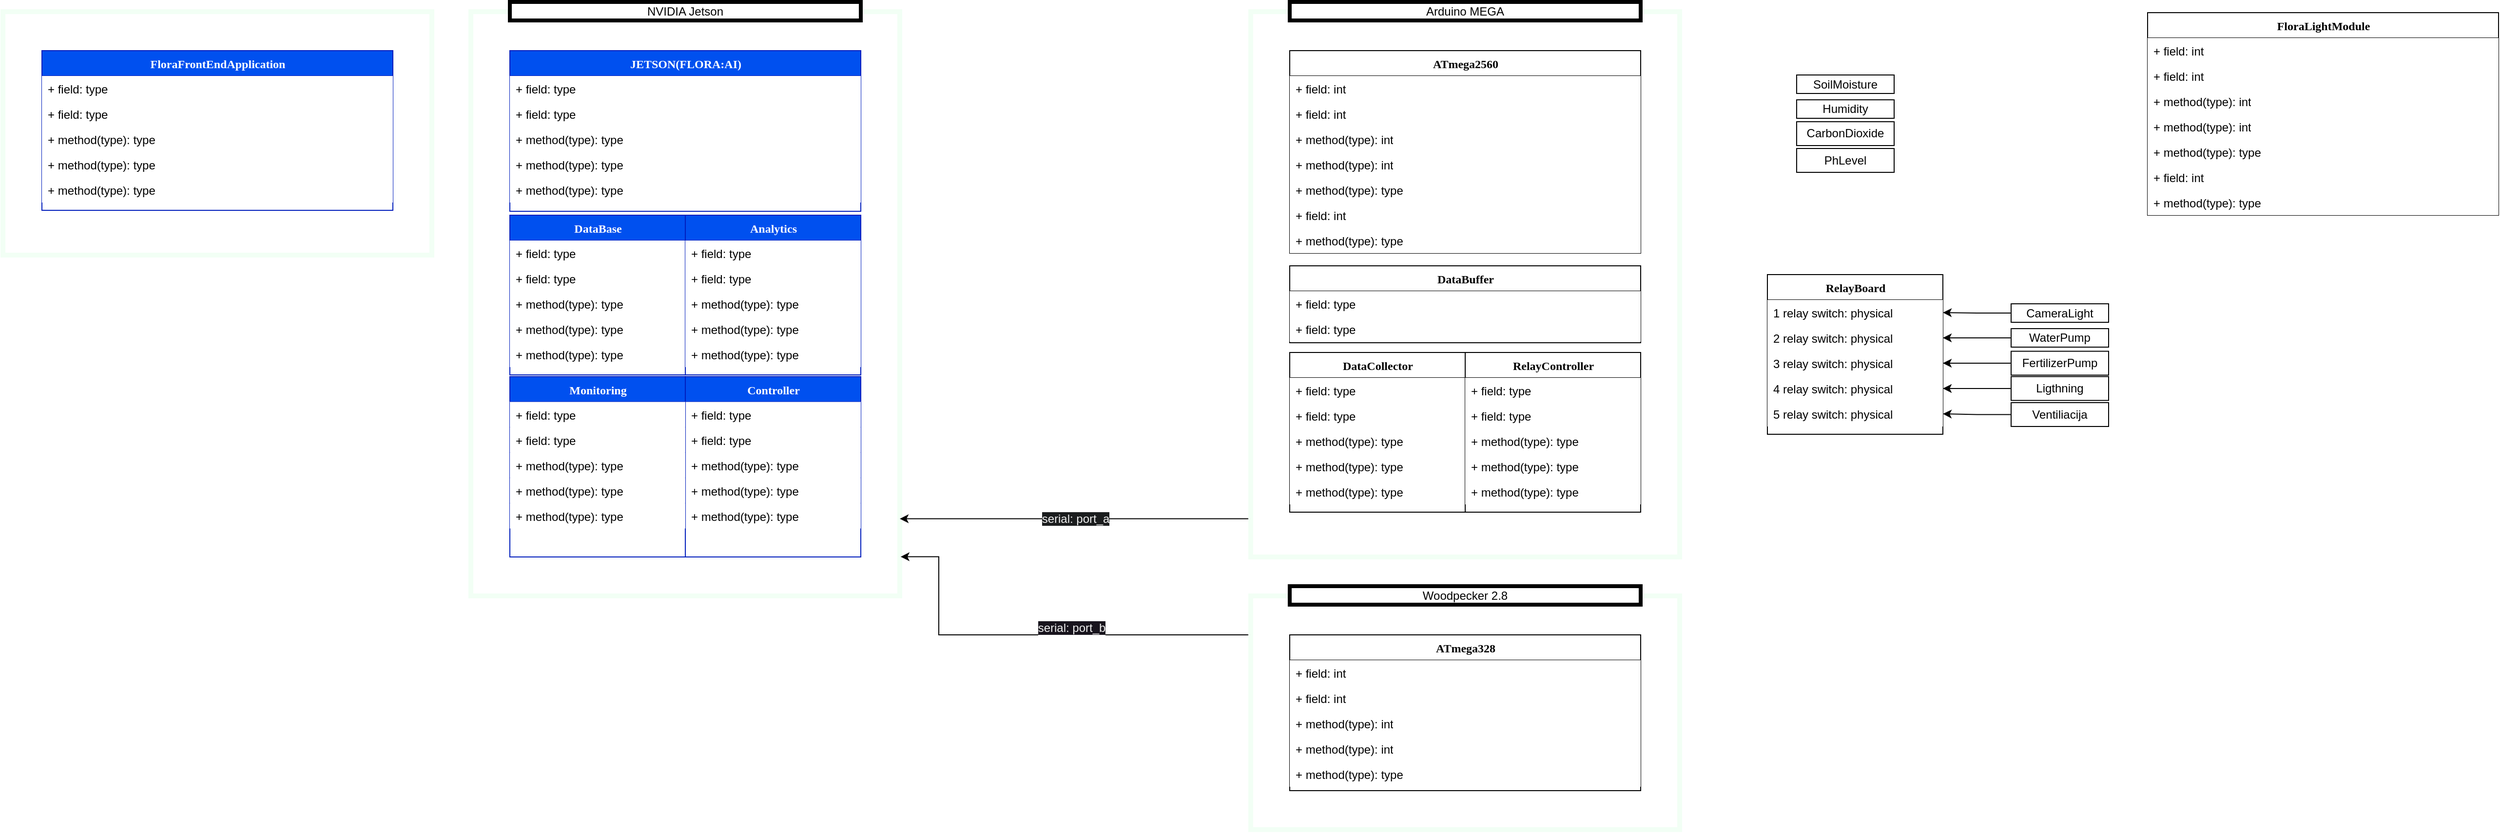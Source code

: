 <mxfile version="21.6.8" type="device">
  <diagram name="Page-1" id="6133507b-19e7-1e82-6fc7-422aa6c4b21f">
    <mxGraphModel dx="3174" dy="1244" grid="1" gridSize="10" guides="1" tooltips="1" connect="1" arrows="1" fold="1" page="1" pageScale="1" pageWidth="1100" pageHeight="850" background="none" math="0" shadow="0">
      <root>
        <mxCell id="0" />
        <mxCell id="1" style="" parent="0" />
        <mxCell id="dSAkTDeeCPNXXW4GaVeO-8" value="" style="rounded=0;whiteSpace=wrap;html=1;strokeColor=#F2FFF5;strokeWidth=5;fontFamily=Helvetica;fontSize=12;fontColor=default;fillColor=none;" vertex="1" parent="1">
          <mxGeometry x="-960" y="80" width="440" height="250" as="geometry" />
        </mxCell>
        <mxCell id="dSAkTDeeCPNXXW4GaVeO-7" value="" style="rounded=0;whiteSpace=wrap;html=1;strokeColor=#F2FFF5;strokeWidth=5;fontFamily=Helvetica;fontSize=12;fontColor=default;fillColor=none;" vertex="1" parent="1">
          <mxGeometry x="-480" y="80" width="440" height="600" as="geometry" />
        </mxCell>
        <mxCell id="dSAkTDeeCPNXXW4GaVeO-159" value="&lt;span style=&quot;color: rgb(240, 240, 240); font-family: Helvetica; font-size: 12px; font-style: normal; font-variant-ligatures: normal; font-variant-caps: normal; font-weight: 400; letter-spacing: normal; orphans: 2; text-align: center; text-indent: 0px; text-transform: none; widows: 2; word-spacing: 0px; -webkit-text-stroke-width: 0px; background-color: rgb(27, 29, 30); text-decoration-thickness: initial; text-decoration-style: initial; text-decoration-color: initial; float: none; display: inline !important;&quot;&gt;serial: port_a&lt;/span&gt;" style="edgeStyle=orthogonalEdgeStyle;rounded=0;orthogonalLoop=1;jettySize=auto;html=1;entryX=1;entryY=0.868;entryDx=0;entryDy=0;fontFamily=Helvetica;fontSize=12;fontColor=default;entryPerimeter=0;" edge="1" parent="1" source="dSAkTDeeCPNXXW4GaVeO-25" target="dSAkTDeeCPNXXW4GaVeO-7">
          <mxGeometry relative="1" as="geometry">
            <mxPoint x="200" y="600.5" as="targetPoint" />
            <Array as="points">
              <mxPoint x="280" y="600" />
            </Array>
          </mxGeometry>
        </mxCell>
        <mxCell id="dSAkTDeeCPNXXW4GaVeO-25" value="" style="rounded=0;whiteSpace=wrap;html=1;strokeColor=#F2FFF5;strokeWidth=5;fontFamily=Helvetica;fontSize=12;fontColor=default;fillColor=none;" vertex="1" parent="1">
          <mxGeometry x="320" y="80" width="440" height="560" as="geometry" />
        </mxCell>
        <mxCell id="dSAkTDeeCPNXXW4GaVeO-165" value="&#xa;&lt;span style=&quot;color: rgb(240, 240, 240); font-family: Helvetica; font-size: 12px; font-style: normal; font-variant-ligatures: normal; font-variant-caps: normal; font-weight: 400; letter-spacing: normal; orphans: 2; text-align: center; text-indent: 0px; text-transform: none; widows: 2; word-spacing: 0px; -webkit-text-stroke-width: 0px; background-color: rgb(24, 20, 29); text-decoration-thickness: initial; text-decoration-style: initial; text-decoration-color: initial; float: none; display: inline !important;&quot;&gt;serial: port_b&lt;/span&gt;&#xa;&#xa;" style="edgeStyle=orthogonalEdgeStyle;rounded=0;orthogonalLoop=1;jettySize=auto;html=1;fontFamily=Helvetica;fontSize=12;fontColor=default;entryX=1.002;entryY=0.933;entryDx=0;entryDy=0;entryPerimeter=0;" edge="1" parent="1" target="dSAkTDeeCPNXXW4GaVeO-7">
          <mxGeometry relative="1" as="geometry">
            <mxPoint y="630" as="targetPoint" />
            <mxPoint x="320" y="790" as="sourcePoint" />
            <Array as="points">
              <mxPoint x="320" y="720" />
              <mxPoint y="720" />
              <mxPoint y="640" />
            </Array>
          </mxGeometry>
        </mxCell>
        <mxCell id="dSAkTDeeCPNXXW4GaVeO-111" value="" style="rounded=0;whiteSpace=wrap;html=1;strokeColor=#F2FFF5;strokeWidth=5;fontFamily=Helvetica;fontSize=12;fontColor=default;fillColor=none;movable=1;resizable=1;rotatable=1;deletable=1;editable=1;locked=0;connectable=1;" vertex="1" parent="1">
          <mxGeometry x="320" y="680" width="440" height="240" as="geometry" />
        </mxCell>
        <mxCell id="dSAkTDeeCPNXXW4GaVeO-23" value="Structure Blocks" parent="0" />
        <mxCell id="dSAkTDeeCPNXXW4GaVeO-26" value="DataCollector" style="swimlane;html=1;fontStyle=1;align=center;verticalAlign=top;childLayout=stackLayout;horizontal=1;startSize=26;horizontalStack=0;resizeParent=1;resizeLast=0;collapsible=1;marginBottom=0;swimlaneFillColor=#ffffff;rounded=0;shadow=0;comic=0;labelBackgroundColor=none;strokeWidth=1;fillColor=none;fontFamily=Verdana;fontSize=12" vertex="1" parent="dSAkTDeeCPNXXW4GaVeO-23">
          <mxGeometry x="360" y="430" width="180" height="164" as="geometry" />
        </mxCell>
        <mxCell id="dSAkTDeeCPNXXW4GaVeO-27" value="+ field: type" style="text;html=1;strokeColor=none;fillColor=default;align=left;verticalAlign=top;spacingLeft=4;spacingRight=4;whiteSpace=wrap;overflow=hidden;rotatable=0;points=[[0,0.5],[1,0.5]];portConstraint=eastwest;" vertex="1" parent="dSAkTDeeCPNXXW4GaVeO-26">
          <mxGeometry y="26" width="180" height="26" as="geometry" />
        </mxCell>
        <mxCell id="dSAkTDeeCPNXXW4GaVeO-28" value="+ field: type" style="text;html=1;strokeColor=none;fillColor=default;align=left;verticalAlign=top;spacingLeft=4;spacingRight=4;whiteSpace=wrap;overflow=hidden;rotatable=0;points=[[0,0.5],[1,0.5]];portConstraint=eastwest;" vertex="1" parent="dSAkTDeeCPNXXW4GaVeO-26">
          <mxGeometry y="52" width="180" height="26" as="geometry" />
        </mxCell>
        <mxCell id="dSAkTDeeCPNXXW4GaVeO-29" value="+ method(type): type" style="text;html=1;strokeColor=none;fillColor=default;align=left;verticalAlign=top;spacingLeft=4;spacingRight=4;whiteSpace=wrap;overflow=hidden;rotatable=0;points=[[0,0.5],[1,0.5]];portConstraint=eastwest;" vertex="1" parent="dSAkTDeeCPNXXW4GaVeO-26">
          <mxGeometry y="78" width="180" height="26" as="geometry" />
        </mxCell>
        <mxCell id="dSAkTDeeCPNXXW4GaVeO-30" value="+ method(type): type" style="text;html=1;strokeColor=none;fillColor=default;align=left;verticalAlign=top;spacingLeft=4;spacingRight=4;whiteSpace=wrap;overflow=hidden;rotatable=0;points=[[0,0.5],[1,0.5]];portConstraint=eastwest;" vertex="1" parent="dSAkTDeeCPNXXW4GaVeO-26">
          <mxGeometry y="104" width="180" height="26" as="geometry" />
        </mxCell>
        <mxCell id="dSAkTDeeCPNXXW4GaVeO-31" value="+ method(type): type" style="text;html=1;strokeColor=none;fillColor=default;align=left;verticalAlign=top;spacingLeft=4;spacingRight=4;whiteSpace=wrap;overflow=hidden;rotatable=0;points=[[0,0.5],[1,0.5]];portConstraint=eastwest;" vertex="1" parent="dSAkTDeeCPNXXW4GaVeO-26">
          <mxGeometry y="130" width="180" height="26" as="geometry" />
        </mxCell>
        <mxCell id="dSAkTDeeCPNXXW4GaVeO-32" value="ATmega2560&lt;br&gt;" style="swimlane;html=1;fontStyle=1;align=center;verticalAlign=top;childLayout=stackLayout;horizontal=1;startSize=26;horizontalStack=0;resizeParent=1;resizeLast=0;collapsible=1;marginBottom=0;swimlaneFillColor=#ffffff;rounded=0;shadow=0;comic=0;labelBackgroundColor=none;strokeWidth=1;fillColor=none;fontFamily=Verdana;fontSize=12" vertex="1" parent="dSAkTDeeCPNXXW4GaVeO-23">
          <mxGeometry x="360" y="120" width="360" height="208" as="geometry">
            <mxRectangle x="360" y="120" width="130" height="30" as="alternateBounds" />
          </mxGeometry>
        </mxCell>
        <mxCell id="dSAkTDeeCPNXXW4GaVeO-33" value="+ field: int" style="text;html=1;strokeColor=none;fillColor=default;align=left;verticalAlign=top;spacingLeft=4;spacingRight=4;whiteSpace=wrap;overflow=hidden;rotatable=0;points=[[0,0.5],[1,0.5]];portConstraint=eastwest;" vertex="1" parent="dSAkTDeeCPNXXW4GaVeO-32">
          <mxGeometry y="26" width="360" height="26" as="geometry" />
        </mxCell>
        <mxCell id="dSAkTDeeCPNXXW4GaVeO-34" value="+ field: int" style="text;html=1;strokeColor=none;fillColor=default;align=left;verticalAlign=top;spacingLeft=4;spacingRight=4;whiteSpace=wrap;overflow=hidden;rotatable=0;points=[[0,0.5],[1,0.5]];portConstraint=eastwest;" vertex="1" parent="dSAkTDeeCPNXXW4GaVeO-32">
          <mxGeometry y="52" width="360" height="26" as="geometry" />
        </mxCell>
        <mxCell id="dSAkTDeeCPNXXW4GaVeO-35" value="+ method(type): int" style="text;html=1;strokeColor=none;fillColor=default;align=left;verticalAlign=top;spacingLeft=4;spacingRight=4;whiteSpace=wrap;overflow=hidden;rotatable=0;points=[[0,0.5],[1,0.5]];portConstraint=eastwest;" vertex="1" parent="dSAkTDeeCPNXXW4GaVeO-32">
          <mxGeometry y="78" width="360" height="26" as="geometry" />
        </mxCell>
        <mxCell id="dSAkTDeeCPNXXW4GaVeO-36" value="+ method(type): int" style="text;html=1;strokeColor=none;fillColor=default;align=left;verticalAlign=top;spacingLeft=4;spacingRight=4;whiteSpace=wrap;overflow=hidden;rotatable=0;points=[[0,0.5],[1,0.5]];portConstraint=eastwest;" vertex="1" parent="dSAkTDeeCPNXXW4GaVeO-32">
          <mxGeometry y="104" width="360" height="26" as="geometry" />
        </mxCell>
        <mxCell id="dSAkTDeeCPNXXW4GaVeO-37" value="+ method(type): type" style="text;html=1;strokeColor=none;fillColor=default;align=left;verticalAlign=top;spacingLeft=4;spacingRight=4;whiteSpace=wrap;overflow=hidden;rotatable=0;points=[[0,0.5],[1,0.5]];portConstraint=eastwest;" vertex="1" parent="dSAkTDeeCPNXXW4GaVeO-32">
          <mxGeometry y="130" width="360" height="26" as="geometry" />
        </mxCell>
        <mxCell id="dSAkTDeeCPNXXW4GaVeO-38" value="+ field: int" style="text;html=1;strokeColor=none;fillColor=default;align=left;verticalAlign=top;spacingLeft=4;spacingRight=4;whiteSpace=wrap;overflow=hidden;rotatable=0;points=[[0,0.5],[1,0.5]];portConstraint=eastwest;" vertex="1" parent="dSAkTDeeCPNXXW4GaVeO-32">
          <mxGeometry y="156" width="360" height="26" as="geometry" />
        </mxCell>
        <mxCell id="dSAkTDeeCPNXXW4GaVeO-39" value="+ method(type): type" style="text;html=1;strokeColor=none;fillColor=default;align=left;verticalAlign=top;spacingLeft=4;spacingRight=4;whiteSpace=wrap;overflow=hidden;rotatable=0;points=[[0,0.5],[1,0.5]];portConstraint=eastwest;" vertex="1" parent="dSAkTDeeCPNXXW4GaVeO-32">
          <mxGeometry y="182" width="360" height="26" as="geometry" />
        </mxCell>
        <mxCell id="dSAkTDeeCPNXXW4GaVeO-40" value="RelayController" style="swimlane;html=1;fontStyle=1;align=center;verticalAlign=top;childLayout=stackLayout;horizontal=1;startSize=26;horizontalStack=0;resizeParent=1;resizeLast=0;collapsible=1;marginBottom=0;swimlaneFillColor=#ffffff;rounded=0;shadow=0;comic=0;labelBackgroundColor=none;strokeWidth=1;fillColor=none;fontFamily=Verdana;fontSize=12" vertex="1" parent="dSAkTDeeCPNXXW4GaVeO-23">
          <mxGeometry x="540" y="430" width="180" height="164" as="geometry" />
        </mxCell>
        <mxCell id="dSAkTDeeCPNXXW4GaVeO-41" value="+ field: type" style="text;html=1;strokeColor=none;fillColor=default;align=left;verticalAlign=top;spacingLeft=4;spacingRight=4;whiteSpace=wrap;overflow=hidden;rotatable=0;points=[[0,0.5],[1,0.5]];portConstraint=eastwest;" vertex="1" parent="dSAkTDeeCPNXXW4GaVeO-40">
          <mxGeometry y="26" width="180" height="26" as="geometry" />
        </mxCell>
        <mxCell id="dSAkTDeeCPNXXW4GaVeO-42" value="+ field: type" style="text;html=1;strokeColor=none;fillColor=default;align=left;verticalAlign=top;spacingLeft=4;spacingRight=4;whiteSpace=wrap;overflow=hidden;rotatable=0;points=[[0,0.5],[1,0.5]];portConstraint=eastwest;" vertex="1" parent="dSAkTDeeCPNXXW4GaVeO-40">
          <mxGeometry y="52" width="180" height="26" as="geometry" />
        </mxCell>
        <mxCell id="dSAkTDeeCPNXXW4GaVeO-43" value="+ method(type): type" style="text;html=1;strokeColor=none;fillColor=default;align=left;verticalAlign=top;spacingLeft=4;spacingRight=4;whiteSpace=wrap;overflow=hidden;rotatable=0;points=[[0,0.5],[1,0.5]];portConstraint=eastwest;" vertex="1" parent="dSAkTDeeCPNXXW4GaVeO-40">
          <mxGeometry y="78" width="180" height="26" as="geometry" />
        </mxCell>
        <mxCell id="dSAkTDeeCPNXXW4GaVeO-44" value="+ method(type): type" style="text;html=1;strokeColor=none;fillColor=default;align=left;verticalAlign=top;spacingLeft=4;spacingRight=4;whiteSpace=wrap;overflow=hidden;rotatable=0;points=[[0,0.5],[1,0.5]];portConstraint=eastwest;" vertex="1" parent="dSAkTDeeCPNXXW4GaVeO-40">
          <mxGeometry y="104" width="180" height="26" as="geometry" />
        </mxCell>
        <mxCell id="dSAkTDeeCPNXXW4GaVeO-45" value="+ method(type): type" style="text;html=1;strokeColor=none;fillColor=default;align=left;verticalAlign=top;spacingLeft=4;spacingRight=4;whiteSpace=wrap;overflow=hidden;rotatable=0;points=[[0,0.5],[1,0.5]];portConstraint=eastwest;" vertex="1" parent="dSAkTDeeCPNXXW4GaVeO-40">
          <mxGeometry y="130" width="180" height="26" as="geometry" />
        </mxCell>
        <mxCell id="dSAkTDeeCPNXXW4GaVeO-46" value="DataBuffer" style="swimlane;html=1;fontStyle=1;align=center;verticalAlign=top;childLayout=stackLayout;horizontal=1;startSize=26;horizontalStack=0;resizeParent=1;resizeLast=0;collapsible=1;marginBottom=0;swimlaneFillColor=#ffffff;rounded=0;shadow=0;comic=0;labelBackgroundColor=none;strokeWidth=1;fillColor=none;fontFamily=Verdana;fontSize=12" vertex="1" parent="dSAkTDeeCPNXXW4GaVeO-23">
          <mxGeometry x="360" y="341" width="360" height="79" as="geometry" />
        </mxCell>
        <mxCell id="dSAkTDeeCPNXXW4GaVeO-47" value="+ field: type" style="text;html=1;strokeColor=none;fillColor=default;align=left;verticalAlign=top;spacingLeft=4;spacingRight=4;whiteSpace=wrap;overflow=hidden;rotatable=0;points=[[0,0.5],[1,0.5]];portConstraint=eastwest;" vertex="1" parent="dSAkTDeeCPNXXW4GaVeO-46">
          <mxGeometry y="26" width="360" height="26" as="geometry" />
        </mxCell>
        <mxCell id="dSAkTDeeCPNXXW4GaVeO-48" value="+ field: type" style="text;html=1;strokeColor=none;fillColor=default;align=left;verticalAlign=top;spacingLeft=4;spacingRight=4;whiteSpace=wrap;overflow=hidden;rotatable=0;points=[[0,0.5],[1,0.5]];portConstraint=eastwest;" vertex="1" parent="dSAkTDeeCPNXXW4GaVeO-46">
          <mxGeometry y="52" width="360" height="26" as="geometry" />
        </mxCell>
        <mxCell id="dSAkTDeeCPNXXW4GaVeO-80" value="DataBase" style="swimlane;html=1;fontStyle=1;align=center;verticalAlign=top;childLayout=stackLayout;horizontal=1;startSize=26;horizontalStack=0;resizeParent=1;resizeLast=0;collapsible=1;marginBottom=0;swimlaneFillColor=#ffffff;rounded=0;shadow=0;comic=0;labelBackgroundColor=none;strokeWidth=1;fillColor=#0050ef;fontFamily=Verdana;fontSize=12;fontColor=#ffffff;strokeColor=#001DBC;" vertex="1" parent="dSAkTDeeCPNXXW4GaVeO-23">
          <mxGeometry x="-440" y="289" width="180" height="164" as="geometry" />
        </mxCell>
        <mxCell id="dSAkTDeeCPNXXW4GaVeO-81" value="+ field: type" style="text;html=1;strokeColor=none;fillColor=default;align=left;verticalAlign=top;spacingLeft=4;spacingRight=4;whiteSpace=wrap;overflow=hidden;rotatable=0;points=[[0,0.5],[1,0.5]];portConstraint=eastwest;" vertex="1" parent="dSAkTDeeCPNXXW4GaVeO-80">
          <mxGeometry y="26" width="180" height="26" as="geometry" />
        </mxCell>
        <mxCell id="dSAkTDeeCPNXXW4GaVeO-82" value="+ field: type" style="text;html=1;strokeColor=none;fillColor=default;align=left;verticalAlign=top;spacingLeft=4;spacingRight=4;whiteSpace=wrap;overflow=hidden;rotatable=0;points=[[0,0.5],[1,0.5]];portConstraint=eastwest;" vertex="1" parent="dSAkTDeeCPNXXW4GaVeO-80">
          <mxGeometry y="52" width="180" height="26" as="geometry" />
        </mxCell>
        <mxCell id="dSAkTDeeCPNXXW4GaVeO-83" value="+ method(type): type" style="text;html=1;strokeColor=none;fillColor=default;align=left;verticalAlign=top;spacingLeft=4;spacingRight=4;whiteSpace=wrap;overflow=hidden;rotatable=0;points=[[0,0.5],[1,0.5]];portConstraint=eastwest;" vertex="1" parent="dSAkTDeeCPNXXW4GaVeO-80">
          <mxGeometry y="78" width="180" height="26" as="geometry" />
        </mxCell>
        <mxCell id="dSAkTDeeCPNXXW4GaVeO-84" value="+ method(type): type" style="text;html=1;strokeColor=none;fillColor=default;align=left;verticalAlign=top;spacingLeft=4;spacingRight=4;whiteSpace=wrap;overflow=hidden;rotatable=0;points=[[0,0.5],[1,0.5]];portConstraint=eastwest;" vertex="1" parent="dSAkTDeeCPNXXW4GaVeO-80">
          <mxGeometry y="104" width="180" height="26" as="geometry" />
        </mxCell>
        <mxCell id="dSAkTDeeCPNXXW4GaVeO-85" value="+ method(type): type" style="text;html=1;strokeColor=none;fillColor=default;align=left;verticalAlign=top;spacingLeft=4;spacingRight=4;whiteSpace=wrap;overflow=hidden;rotatable=0;points=[[0,0.5],[1,0.5]];portConstraint=eastwest;" vertex="1" parent="dSAkTDeeCPNXXW4GaVeO-80">
          <mxGeometry y="130" width="180" height="26" as="geometry" />
        </mxCell>
        <mxCell id="dSAkTDeeCPNXXW4GaVeO-86" value="JETSON(FLORA:AI)" style="swimlane;html=1;fontStyle=1;align=center;verticalAlign=top;childLayout=stackLayout;horizontal=1;startSize=26;horizontalStack=0;resizeParent=1;resizeLast=0;collapsible=1;marginBottom=0;swimlaneFillColor=#ffffff;rounded=0;shadow=0;comic=0;labelBackgroundColor=none;strokeWidth=1;fillColor=#0050ef;fontFamily=Verdana;fontSize=12;fontColor=#ffffff;strokeColor=#001DBC;" vertex="1" parent="dSAkTDeeCPNXXW4GaVeO-23">
          <mxGeometry x="-440" y="120" width="360" height="165" as="geometry" />
        </mxCell>
        <mxCell id="dSAkTDeeCPNXXW4GaVeO-87" value="+ field: type" style="text;html=1;strokeColor=none;fillColor=default;align=left;verticalAlign=top;spacingLeft=4;spacingRight=4;whiteSpace=wrap;overflow=hidden;rotatable=0;points=[[0,0.5],[1,0.5]];portConstraint=eastwest;" vertex="1" parent="dSAkTDeeCPNXXW4GaVeO-86">
          <mxGeometry y="26" width="360" height="26" as="geometry" />
        </mxCell>
        <mxCell id="dSAkTDeeCPNXXW4GaVeO-88" value="+ field: type" style="text;html=1;strokeColor=none;fillColor=default;align=left;verticalAlign=top;spacingLeft=4;spacingRight=4;whiteSpace=wrap;overflow=hidden;rotatable=0;points=[[0,0.5],[1,0.5]];portConstraint=eastwest;" vertex="1" parent="dSAkTDeeCPNXXW4GaVeO-86">
          <mxGeometry y="52" width="360" height="26" as="geometry" />
        </mxCell>
        <mxCell id="dSAkTDeeCPNXXW4GaVeO-89" value="+ method(type): type" style="text;html=1;strokeColor=none;fillColor=default;align=left;verticalAlign=top;spacingLeft=4;spacingRight=4;whiteSpace=wrap;overflow=hidden;rotatable=0;points=[[0,0.5],[1,0.5]];portConstraint=eastwest;" vertex="1" parent="dSAkTDeeCPNXXW4GaVeO-86">
          <mxGeometry y="78" width="360" height="26" as="geometry" />
        </mxCell>
        <mxCell id="dSAkTDeeCPNXXW4GaVeO-90" value="+ method(type): type" style="text;html=1;strokeColor=none;fillColor=default;align=left;verticalAlign=top;spacingLeft=4;spacingRight=4;whiteSpace=wrap;overflow=hidden;rotatable=0;points=[[0,0.5],[1,0.5]];portConstraint=eastwest;" vertex="1" parent="dSAkTDeeCPNXXW4GaVeO-86">
          <mxGeometry y="104" width="360" height="26" as="geometry" />
        </mxCell>
        <mxCell id="dSAkTDeeCPNXXW4GaVeO-91" value="+ method(type): type" style="text;html=1;strokeColor=none;fillColor=default;align=left;verticalAlign=top;spacingLeft=4;spacingRight=4;whiteSpace=wrap;overflow=hidden;rotatable=0;points=[[0,0.5],[1,0.5]];portConstraint=eastwest;" vertex="1" parent="dSAkTDeeCPNXXW4GaVeO-86">
          <mxGeometry y="130" width="360" height="26" as="geometry" />
        </mxCell>
        <mxCell id="dSAkTDeeCPNXXW4GaVeO-92" value="Analytics" style="swimlane;html=1;fontStyle=1;align=center;verticalAlign=top;childLayout=stackLayout;horizontal=1;startSize=26;horizontalStack=0;resizeParent=1;resizeLast=0;collapsible=1;marginBottom=0;swimlaneFillColor=#ffffff;rounded=0;shadow=0;comic=0;labelBackgroundColor=none;strokeWidth=1;fillColor=#0050ef;fontFamily=Verdana;fontSize=12;fontColor=#ffffff;strokeColor=#001DBC;" vertex="1" parent="dSAkTDeeCPNXXW4GaVeO-23">
          <mxGeometry x="-260" y="289" width="180" height="164" as="geometry" />
        </mxCell>
        <mxCell id="dSAkTDeeCPNXXW4GaVeO-93" value="+ field: type" style="text;html=1;strokeColor=none;fillColor=default;align=left;verticalAlign=top;spacingLeft=4;spacingRight=4;whiteSpace=wrap;overflow=hidden;rotatable=0;points=[[0,0.5],[1,0.5]];portConstraint=eastwest;" vertex="1" parent="dSAkTDeeCPNXXW4GaVeO-92">
          <mxGeometry y="26" width="180" height="26" as="geometry" />
        </mxCell>
        <mxCell id="dSAkTDeeCPNXXW4GaVeO-94" value="+ field: type" style="text;html=1;strokeColor=none;fillColor=default;align=left;verticalAlign=top;spacingLeft=4;spacingRight=4;whiteSpace=wrap;overflow=hidden;rotatable=0;points=[[0,0.5],[1,0.5]];portConstraint=eastwest;" vertex="1" parent="dSAkTDeeCPNXXW4GaVeO-92">
          <mxGeometry y="52" width="180" height="26" as="geometry" />
        </mxCell>
        <mxCell id="dSAkTDeeCPNXXW4GaVeO-95" value="+ method(type): type" style="text;html=1;strokeColor=none;fillColor=default;align=left;verticalAlign=top;spacingLeft=4;spacingRight=4;whiteSpace=wrap;overflow=hidden;rotatable=0;points=[[0,0.5],[1,0.5]];portConstraint=eastwest;" vertex="1" parent="dSAkTDeeCPNXXW4GaVeO-92">
          <mxGeometry y="78" width="180" height="26" as="geometry" />
        </mxCell>
        <mxCell id="dSAkTDeeCPNXXW4GaVeO-96" value="+ method(type): type" style="text;html=1;strokeColor=none;fillColor=default;align=left;verticalAlign=top;spacingLeft=4;spacingRight=4;whiteSpace=wrap;overflow=hidden;rotatable=0;points=[[0,0.5],[1,0.5]];portConstraint=eastwest;" vertex="1" parent="dSAkTDeeCPNXXW4GaVeO-92">
          <mxGeometry y="104" width="180" height="26" as="geometry" />
        </mxCell>
        <mxCell id="dSAkTDeeCPNXXW4GaVeO-97" value="+ method(type): type" style="text;html=1;strokeColor=none;fillColor=default;align=left;verticalAlign=top;spacingLeft=4;spacingRight=4;whiteSpace=wrap;overflow=hidden;rotatable=0;points=[[0,0.5],[1,0.5]];portConstraint=eastwest;" vertex="1" parent="dSAkTDeeCPNXXW4GaVeO-92">
          <mxGeometry y="130" width="180" height="26" as="geometry" />
        </mxCell>
        <mxCell id="dSAkTDeeCPNXXW4GaVeO-98" value="Controller" style="swimlane;html=1;fontStyle=1;align=center;verticalAlign=top;childLayout=stackLayout;horizontal=1;startSize=26;horizontalStack=0;resizeParent=1;resizeLast=0;collapsible=1;marginBottom=0;swimlaneFillColor=#ffffff;rounded=0;shadow=0;comic=0;labelBackgroundColor=none;strokeWidth=1;fillColor=#0050ef;fontFamily=Verdana;fontSize=12;fontColor=#ffffff;strokeColor=#001DBC;" vertex="1" parent="dSAkTDeeCPNXXW4GaVeO-23">
          <mxGeometry x="-260" y="454.75" width="180" height="185.25" as="geometry" />
        </mxCell>
        <mxCell id="dSAkTDeeCPNXXW4GaVeO-99" value="+ field: type" style="text;html=1;strokeColor=none;fillColor=default;align=left;verticalAlign=top;spacingLeft=4;spacingRight=4;whiteSpace=wrap;overflow=hidden;rotatable=0;points=[[0,0.5],[1,0.5]];portConstraint=eastwest;" vertex="1" parent="dSAkTDeeCPNXXW4GaVeO-98">
          <mxGeometry y="26" width="180" height="26" as="geometry" />
        </mxCell>
        <mxCell id="dSAkTDeeCPNXXW4GaVeO-100" value="+ field: type" style="text;html=1;strokeColor=none;fillColor=default;align=left;verticalAlign=top;spacingLeft=4;spacingRight=4;whiteSpace=wrap;overflow=hidden;rotatable=0;points=[[0,0.5],[1,0.5]];portConstraint=eastwest;" vertex="1" parent="dSAkTDeeCPNXXW4GaVeO-98">
          <mxGeometry y="52" width="180" height="26" as="geometry" />
        </mxCell>
        <mxCell id="dSAkTDeeCPNXXW4GaVeO-101" value="+ method(type): type" style="text;html=1;strokeColor=none;fillColor=default;align=left;verticalAlign=top;spacingLeft=4;spacingRight=4;whiteSpace=wrap;overflow=hidden;rotatable=0;points=[[0,0.5],[1,0.5]];portConstraint=eastwest;" vertex="1" parent="dSAkTDeeCPNXXW4GaVeO-98">
          <mxGeometry y="78" width="180" height="26" as="geometry" />
        </mxCell>
        <mxCell id="dSAkTDeeCPNXXW4GaVeO-102" value="+ method(type): type" style="text;html=1;strokeColor=none;fillColor=default;align=left;verticalAlign=top;spacingLeft=4;spacingRight=4;whiteSpace=wrap;overflow=hidden;rotatable=0;points=[[0,0.5],[1,0.5]];portConstraint=eastwest;" vertex="1" parent="dSAkTDeeCPNXXW4GaVeO-98">
          <mxGeometry y="104" width="180" height="26" as="geometry" />
        </mxCell>
        <mxCell id="dSAkTDeeCPNXXW4GaVeO-103" value="+ method(type): type" style="text;html=1;strokeColor=none;fillColor=default;align=left;verticalAlign=top;spacingLeft=4;spacingRight=4;whiteSpace=wrap;overflow=hidden;rotatable=0;points=[[0,0.5],[1,0.5]];portConstraint=eastwest;" vertex="1" parent="dSAkTDeeCPNXXW4GaVeO-98">
          <mxGeometry y="130" width="180" height="26" as="geometry" />
        </mxCell>
        <mxCell id="dSAkTDeeCPNXXW4GaVeO-104" value="Monitoring" style="swimlane;html=1;fontStyle=1;align=center;verticalAlign=top;childLayout=stackLayout;horizontal=1;startSize=26;horizontalStack=0;resizeParent=1;resizeLast=0;collapsible=1;marginBottom=0;swimlaneFillColor=#ffffff;rounded=0;shadow=0;comic=0;labelBackgroundColor=none;strokeWidth=1;fillColor=#0050ef;fontFamily=Verdana;fontSize=12;fontColor=#ffffff;strokeColor=#001DBC;" vertex="1" parent="dSAkTDeeCPNXXW4GaVeO-23">
          <mxGeometry x="-440" y="454.75" width="180" height="185.25" as="geometry" />
        </mxCell>
        <mxCell id="dSAkTDeeCPNXXW4GaVeO-105" value="+ field: type" style="text;html=1;strokeColor=none;fillColor=default;align=left;verticalAlign=top;spacingLeft=4;spacingRight=4;whiteSpace=wrap;overflow=hidden;rotatable=0;points=[[0,0.5],[1,0.5]];portConstraint=eastwest;" vertex="1" parent="dSAkTDeeCPNXXW4GaVeO-104">
          <mxGeometry y="26" width="180" height="26" as="geometry" />
        </mxCell>
        <mxCell id="dSAkTDeeCPNXXW4GaVeO-106" value="+ field: type" style="text;html=1;strokeColor=none;fillColor=default;align=left;verticalAlign=top;spacingLeft=4;spacingRight=4;whiteSpace=wrap;overflow=hidden;rotatable=0;points=[[0,0.5],[1,0.5]];portConstraint=eastwest;" vertex="1" parent="dSAkTDeeCPNXXW4GaVeO-104">
          <mxGeometry y="52" width="180" height="26" as="geometry" />
        </mxCell>
        <mxCell id="dSAkTDeeCPNXXW4GaVeO-107" value="+ method(type): type" style="text;html=1;strokeColor=none;fillColor=default;align=left;verticalAlign=top;spacingLeft=4;spacingRight=4;whiteSpace=wrap;overflow=hidden;rotatable=0;points=[[0,0.5],[1,0.5]];portConstraint=eastwest;" vertex="1" parent="dSAkTDeeCPNXXW4GaVeO-104">
          <mxGeometry y="78" width="180" height="26" as="geometry" />
        </mxCell>
        <mxCell id="dSAkTDeeCPNXXW4GaVeO-108" value="+ method(type): type" style="text;html=1;strokeColor=none;fillColor=default;align=left;verticalAlign=top;spacingLeft=4;spacingRight=4;whiteSpace=wrap;overflow=hidden;rotatable=0;points=[[0,0.5],[1,0.5]];portConstraint=eastwest;" vertex="1" parent="dSAkTDeeCPNXXW4GaVeO-104">
          <mxGeometry y="104" width="180" height="26" as="geometry" />
        </mxCell>
        <mxCell id="dSAkTDeeCPNXXW4GaVeO-109" value="+ method(type): type" style="text;html=1;strokeColor=none;fillColor=default;align=left;verticalAlign=top;spacingLeft=4;spacingRight=4;whiteSpace=wrap;overflow=hidden;rotatable=0;points=[[0,0.5],[1,0.5]];portConstraint=eastwest;" vertex="1" parent="dSAkTDeeCPNXXW4GaVeO-104">
          <mxGeometry y="130" width="180" height="26" as="geometry" />
        </mxCell>
        <mxCell id="dSAkTDeeCPNXXW4GaVeO-112" value="ATmega328" style="swimlane;html=1;fontStyle=1;align=center;verticalAlign=top;childLayout=stackLayout;horizontal=1;startSize=26;horizontalStack=0;resizeParent=1;resizeLast=0;collapsible=1;marginBottom=0;swimlaneFillColor=#ffffff;rounded=0;shadow=0;comic=0;labelBackgroundColor=none;strokeWidth=1;fillColor=none;fontFamily=Verdana;fontSize=12" vertex="1" parent="dSAkTDeeCPNXXW4GaVeO-23">
          <mxGeometry x="360" y="720" width="360" height="160" as="geometry" />
        </mxCell>
        <mxCell id="dSAkTDeeCPNXXW4GaVeO-113" value="+ field: int" style="text;html=1;strokeColor=none;fillColor=default;align=left;verticalAlign=top;spacingLeft=4;spacingRight=4;whiteSpace=wrap;overflow=hidden;rotatable=0;points=[[0,0.5],[1,0.5]];portConstraint=eastwest;" vertex="1" parent="dSAkTDeeCPNXXW4GaVeO-112">
          <mxGeometry y="26" width="360" height="26" as="geometry" />
        </mxCell>
        <mxCell id="dSAkTDeeCPNXXW4GaVeO-114" value="+ field: int" style="text;html=1;strokeColor=none;fillColor=default;align=left;verticalAlign=top;spacingLeft=4;spacingRight=4;whiteSpace=wrap;overflow=hidden;rotatable=0;points=[[0,0.5],[1,0.5]];portConstraint=eastwest;" vertex="1" parent="dSAkTDeeCPNXXW4GaVeO-112">
          <mxGeometry y="52" width="360" height="26" as="geometry" />
        </mxCell>
        <mxCell id="dSAkTDeeCPNXXW4GaVeO-115" value="+ method(type): int" style="text;html=1;strokeColor=none;fillColor=default;align=left;verticalAlign=top;spacingLeft=4;spacingRight=4;whiteSpace=wrap;overflow=hidden;rotatable=0;points=[[0,0.5],[1,0.5]];portConstraint=eastwest;" vertex="1" parent="dSAkTDeeCPNXXW4GaVeO-112">
          <mxGeometry y="78" width="360" height="26" as="geometry" />
        </mxCell>
        <mxCell id="dSAkTDeeCPNXXW4GaVeO-116" value="+ method(type): int" style="text;html=1;strokeColor=none;fillColor=default;align=left;verticalAlign=top;spacingLeft=4;spacingRight=4;whiteSpace=wrap;overflow=hidden;rotatable=0;points=[[0,0.5],[1,0.5]];portConstraint=eastwest;" vertex="1" parent="dSAkTDeeCPNXXW4GaVeO-112">
          <mxGeometry y="104" width="360" height="26" as="geometry" />
        </mxCell>
        <mxCell id="dSAkTDeeCPNXXW4GaVeO-117" value="+ method(type): type" style="text;html=1;strokeColor=none;fillColor=default;align=left;verticalAlign=top;spacingLeft=4;spacingRight=4;whiteSpace=wrap;overflow=hidden;rotatable=0;points=[[0,0.5],[1,0.5]];portConstraint=eastwest;" vertex="1" parent="dSAkTDeeCPNXXW4GaVeO-112">
          <mxGeometry y="130" width="360" height="26" as="geometry" />
        </mxCell>
        <mxCell id="dSAkTDeeCPNXXW4GaVeO-118" value="RelayBoard" style="swimlane;html=1;fontStyle=1;align=center;verticalAlign=top;childLayout=stackLayout;horizontal=1;startSize=26;horizontalStack=0;resizeParent=1;resizeLast=0;collapsible=1;marginBottom=0;swimlaneFillColor=#ffffff;rounded=0;shadow=0;comic=0;labelBackgroundColor=none;strokeWidth=1;fillColor=none;fontFamily=Verdana;fontSize=12" vertex="1" parent="dSAkTDeeCPNXXW4GaVeO-23">
          <mxGeometry x="850" y="350" width="180" height="164" as="geometry">
            <mxRectangle x="850" y="350" width="120" height="30" as="alternateBounds" />
          </mxGeometry>
        </mxCell>
        <mxCell id="dSAkTDeeCPNXXW4GaVeO-119" value="1 relay switch: physical" style="text;html=1;strokeColor=none;fillColor=default;align=left;verticalAlign=top;spacingLeft=4;spacingRight=4;whiteSpace=wrap;overflow=hidden;rotatable=0;points=[[0,0.5],[1,0.5]];portConstraint=eastwest;" vertex="1" parent="dSAkTDeeCPNXXW4GaVeO-118">
          <mxGeometry y="26" width="180" height="26" as="geometry" />
        </mxCell>
        <mxCell id="dSAkTDeeCPNXXW4GaVeO-120" value="2 relay switch: physical" style="text;html=1;strokeColor=none;fillColor=default;align=left;verticalAlign=top;spacingLeft=4;spacingRight=4;whiteSpace=wrap;overflow=hidden;rotatable=0;points=[[0,0.5],[1,0.5]];portConstraint=eastwest;" vertex="1" parent="dSAkTDeeCPNXXW4GaVeO-118">
          <mxGeometry y="52" width="180" height="26" as="geometry" />
        </mxCell>
        <mxCell id="dSAkTDeeCPNXXW4GaVeO-121" value="3 relay switch: physical" style="text;html=1;strokeColor=none;fillColor=default;align=left;verticalAlign=top;spacingLeft=4;spacingRight=4;whiteSpace=wrap;overflow=hidden;rotatable=0;points=[[0,0.5],[1,0.5]];portConstraint=eastwest;" vertex="1" parent="dSAkTDeeCPNXXW4GaVeO-118">
          <mxGeometry y="78" width="180" height="26" as="geometry" />
        </mxCell>
        <mxCell id="dSAkTDeeCPNXXW4GaVeO-122" value="4 relay switch: physical" style="text;html=1;strokeColor=none;fillColor=default;align=left;verticalAlign=top;spacingLeft=4;spacingRight=4;whiteSpace=wrap;overflow=hidden;rotatable=0;points=[[0,0.5],[1,0.5]];portConstraint=eastwest;" vertex="1" parent="dSAkTDeeCPNXXW4GaVeO-118">
          <mxGeometry y="104" width="180" height="26" as="geometry" />
        </mxCell>
        <mxCell id="dSAkTDeeCPNXXW4GaVeO-152" value="5&amp;nbsp;relay switch: physical" style="text;html=1;strokeColor=none;fillColor=default;align=left;verticalAlign=top;spacingLeft=4;spacingRight=4;whiteSpace=wrap;overflow=hidden;rotatable=0;points=[[0,0.5],[1,0.5]];portConstraint=eastwest;" vertex="1" parent="dSAkTDeeCPNXXW4GaVeO-118">
          <mxGeometry y="130" width="180" height="26" as="geometry" />
        </mxCell>
        <mxCell id="dSAkTDeeCPNXXW4GaVeO-124" style="edgeStyle=orthogonalEdgeStyle;rounded=0;orthogonalLoop=1;jettySize=auto;html=1;entryX=1;entryY=0.5;entryDx=0;entryDy=0;" edge="1" parent="dSAkTDeeCPNXXW4GaVeO-23" source="dSAkTDeeCPNXXW4GaVeO-125" target="dSAkTDeeCPNXXW4GaVeO-119">
          <mxGeometry relative="1" as="geometry" />
        </mxCell>
        <mxCell id="dSAkTDeeCPNXXW4GaVeO-125" value="CameraLight" style="html=1;whiteSpace=wrap;" vertex="1" parent="dSAkTDeeCPNXXW4GaVeO-23">
          <mxGeometry x="1100" y="380" width="100" height="19" as="geometry" />
        </mxCell>
        <mxCell id="dSAkTDeeCPNXXW4GaVeO-126" style="edgeStyle=orthogonalEdgeStyle;rounded=0;orthogonalLoop=1;jettySize=auto;html=1;entryX=1;entryY=0.5;entryDx=0;entryDy=0;" edge="1" parent="dSAkTDeeCPNXXW4GaVeO-23" source="dSAkTDeeCPNXXW4GaVeO-127" target="dSAkTDeeCPNXXW4GaVeO-120">
          <mxGeometry relative="1" as="geometry" />
        </mxCell>
        <mxCell id="dSAkTDeeCPNXXW4GaVeO-127" value="WaterPump" style="html=1;whiteSpace=wrap;" vertex="1" parent="dSAkTDeeCPNXXW4GaVeO-23">
          <mxGeometry x="1100" y="405.5" width="100" height="19" as="geometry" />
        </mxCell>
        <mxCell id="dSAkTDeeCPNXXW4GaVeO-128" style="edgeStyle=orthogonalEdgeStyle;rounded=0;orthogonalLoop=1;jettySize=auto;html=1;entryX=1;entryY=0.5;entryDx=0;entryDy=0;" edge="1" parent="dSAkTDeeCPNXXW4GaVeO-23" source="dSAkTDeeCPNXXW4GaVeO-129" target="dSAkTDeeCPNXXW4GaVeO-121">
          <mxGeometry relative="1" as="geometry" />
        </mxCell>
        <mxCell id="dSAkTDeeCPNXXW4GaVeO-129" value="FertilizerPump" style="html=1;whiteSpace=wrap;" vertex="1" parent="dSAkTDeeCPNXXW4GaVeO-23">
          <mxGeometry x="1100" y="428.75" width="100" height="24.5" as="geometry" />
        </mxCell>
        <mxCell id="dSAkTDeeCPNXXW4GaVeO-130" style="edgeStyle=orthogonalEdgeStyle;rounded=0;orthogonalLoop=1;jettySize=auto;html=1;entryX=1;entryY=0.5;entryDx=0;entryDy=0;" edge="1" parent="dSAkTDeeCPNXXW4GaVeO-23" source="dSAkTDeeCPNXXW4GaVeO-131" target="dSAkTDeeCPNXXW4GaVeO-122">
          <mxGeometry relative="1" as="geometry" />
        </mxCell>
        <mxCell id="dSAkTDeeCPNXXW4GaVeO-131" value="Ligthning" style="html=1;whiteSpace=wrap;" vertex="1" parent="dSAkTDeeCPNXXW4GaVeO-23">
          <mxGeometry x="1100" y="454.75" width="100" height="24.5" as="geometry" />
        </mxCell>
        <mxCell id="dSAkTDeeCPNXXW4GaVeO-132" value="FloraLightModule" style="swimlane;html=1;fontStyle=1;align=center;verticalAlign=top;childLayout=stackLayout;horizontal=1;startSize=26;horizontalStack=0;resizeParent=1;resizeLast=0;collapsible=1;marginBottom=0;swimlaneFillColor=#ffffff;rounded=0;shadow=0;comic=0;labelBackgroundColor=none;strokeWidth=1;fillColor=none;fontFamily=Verdana;fontSize=12" vertex="1" parent="dSAkTDeeCPNXXW4GaVeO-23">
          <mxGeometry x="1240" y="81" width="360" height="208" as="geometry" />
        </mxCell>
        <mxCell id="dSAkTDeeCPNXXW4GaVeO-133" value="+ field: int" style="text;html=1;strokeColor=none;fillColor=default;align=left;verticalAlign=top;spacingLeft=4;spacingRight=4;whiteSpace=wrap;overflow=hidden;rotatable=0;points=[[0,0.5],[1,0.5]];portConstraint=eastwest;" vertex="1" parent="dSAkTDeeCPNXXW4GaVeO-132">
          <mxGeometry y="26" width="360" height="26" as="geometry" />
        </mxCell>
        <mxCell id="dSAkTDeeCPNXXW4GaVeO-134" value="+ field: int" style="text;html=1;strokeColor=none;fillColor=default;align=left;verticalAlign=top;spacingLeft=4;spacingRight=4;whiteSpace=wrap;overflow=hidden;rotatable=0;points=[[0,0.5],[1,0.5]];portConstraint=eastwest;" vertex="1" parent="dSAkTDeeCPNXXW4GaVeO-132">
          <mxGeometry y="52" width="360" height="26" as="geometry" />
        </mxCell>
        <mxCell id="dSAkTDeeCPNXXW4GaVeO-135" value="+ method(type): int" style="text;html=1;strokeColor=none;fillColor=default;align=left;verticalAlign=top;spacingLeft=4;spacingRight=4;whiteSpace=wrap;overflow=hidden;rotatable=0;points=[[0,0.5],[1,0.5]];portConstraint=eastwest;" vertex="1" parent="dSAkTDeeCPNXXW4GaVeO-132">
          <mxGeometry y="78" width="360" height="26" as="geometry" />
        </mxCell>
        <mxCell id="dSAkTDeeCPNXXW4GaVeO-136" value="+ method(type): int" style="text;html=1;strokeColor=none;fillColor=default;align=left;verticalAlign=top;spacingLeft=4;spacingRight=4;whiteSpace=wrap;overflow=hidden;rotatable=0;points=[[0,0.5],[1,0.5]];portConstraint=eastwest;" vertex="1" parent="dSAkTDeeCPNXXW4GaVeO-132">
          <mxGeometry y="104" width="360" height="26" as="geometry" />
        </mxCell>
        <mxCell id="dSAkTDeeCPNXXW4GaVeO-137" value="+ method(type): type" style="text;html=1;strokeColor=none;fillColor=default;align=left;verticalAlign=top;spacingLeft=4;spacingRight=4;whiteSpace=wrap;overflow=hidden;rotatable=0;points=[[0,0.5],[1,0.5]];portConstraint=eastwest;" vertex="1" parent="dSAkTDeeCPNXXW4GaVeO-132">
          <mxGeometry y="130" width="360" height="26" as="geometry" />
        </mxCell>
        <mxCell id="dSAkTDeeCPNXXW4GaVeO-138" value="+ field: int" style="text;html=1;strokeColor=none;fillColor=default;align=left;verticalAlign=top;spacingLeft=4;spacingRight=4;whiteSpace=wrap;overflow=hidden;rotatable=0;points=[[0,0.5],[1,0.5]];portConstraint=eastwest;" vertex="1" parent="dSAkTDeeCPNXXW4GaVeO-132">
          <mxGeometry y="156" width="360" height="26" as="geometry" />
        </mxCell>
        <mxCell id="dSAkTDeeCPNXXW4GaVeO-139" value="+ method(type): type" style="text;html=1;strokeColor=none;fillColor=default;align=left;verticalAlign=top;spacingLeft=4;spacingRight=4;whiteSpace=wrap;overflow=hidden;rotatable=0;points=[[0,0.5],[1,0.5]];portConstraint=eastwest;" vertex="1" parent="dSAkTDeeCPNXXW4GaVeO-132">
          <mxGeometry y="182" width="360" height="26" as="geometry" />
        </mxCell>
        <mxCell id="dSAkTDeeCPNXXW4GaVeO-140" value="SoilMoisture" style="html=1;whiteSpace=wrap;" vertex="1" parent="dSAkTDeeCPNXXW4GaVeO-23">
          <mxGeometry x="880" y="145" width="100" height="19" as="geometry" />
        </mxCell>
        <mxCell id="dSAkTDeeCPNXXW4GaVeO-141" value="Humidity" style="html=1;whiteSpace=wrap;" vertex="1" parent="dSAkTDeeCPNXXW4GaVeO-23">
          <mxGeometry x="880" y="170.5" width="100" height="19" as="geometry" />
        </mxCell>
        <mxCell id="dSAkTDeeCPNXXW4GaVeO-142" value="CarbonDioxide" style="html=1;whiteSpace=wrap;" vertex="1" parent="dSAkTDeeCPNXXW4GaVeO-23">
          <mxGeometry x="880" y="193" width="100" height="24.5" as="geometry" />
        </mxCell>
        <mxCell id="dSAkTDeeCPNXXW4GaVeO-143" value="PhLevel" style="html=1;whiteSpace=wrap;" vertex="1" parent="dSAkTDeeCPNXXW4GaVeO-23">
          <mxGeometry x="880" y="220.5" width="100" height="24.5" as="geometry" />
        </mxCell>
        <mxCell id="dSAkTDeeCPNXXW4GaVeO-144" value="FloraFrontEndApplication" style="swimlane;html=1;fontStyle=1;align=center;verticalAlign=top;childLayout=stackLayout;horizontal=1;startSize=26;horizontalStack=0;resizeParent=1;resizeLast=0;collapsible=1;marginBottom=0;swimlaneFillColor=#ffffff;rounded=0;shadow=0;comic=0;labelBackgroundColor=none;strokeWidth=1;fillColor=#0050ef;fontFamily=Verdana;fontSize=12;fontColor=#ffffff;strokeColor=#001DBC;" vertex="1" parent="dSAkTDeeCPNXXW4GaVeO-23">
          <mxGeometry x="-920" y="120" width="360" height="164" as="geometry" />
        </mxCell>
        <mxCell id="dSAkTDeeCPNXXW4GaVeO-145" value="+ field: type" style="text;html=1;strokeColor=none;fillColor=default;align=left;verticalAlign=top;spacingLeft=4;spacingRight=4;whiteSpace=wrap;overflow=hidden;rotatable=0;points=[[0,0.5],[1,0.5]];portConstraint=eastwest;" vertex="1" parent="dSAkTDeeCPNXXW4GaVeO-144">
          <mxGeometry y="26" width="360" height="26" as="geometry" />
        </mxCell>
        <mxCell id="dSAkTDeeCPNXXW4GaVeO-146" value="+ field: type" style="text;html=1;strokeColor=none;fillColor=default;align=left;verticalAlign=top;spacingLeft=4;spacingRight=4;whiteSpace=wrap;overflow=hidden;rotatable=0;points=[[0,0.5],[1,0.5]];portConstraint=eastwest;" vertex="1" parent="dSAkTDeeCPNXXW4GaVeO-144">
          <mxGeometry y="52" width="360" height="26" as="geometry" />
        </mxCell>
        <mxCell id="dSAkTDeeCPNXXW4GaVeO-147" value="+ method(type): type" style="text;html=1;strokeColor=none;fillColor=default;align=left;verticalAlign=top;spacingLeft=4;spacingRight=4;whiteSpace=wrap;overflow=hidden;rotatable=0;points=[[0,0.5],[1,0.5]];portConstraint=eastwest;" vertex="1" parent="dSAkTDeeCPNXXW4GaVeO-144">
          <mxGeometry y="78" width="360" height="26" as="geometry" />
        </mxCell>
        <mxCell id="dSAkTDeeCPNXXW4GaVeO-148" value="+ method(type): type" style="text;html=1;strokeColor=none;fillColor=default;align=left;verticalAlign=top;spacingLeft=4;spacingRight=4;whiteSpace=wrap;overflow=hidden;rotatable=0;points=[[0,0.5],[1,0.5]];portConstraint=eastwest;" vertex="1" parent="dSAkTDeeCPNXXW4GaVeO-144">
          <mxGeometry y="104" width="360" height="26" as="geometry" />
        </mxCell>
        <mxCell id="dSAkTDeeCPNXXW4GaVeO-149" value="+ method(type): type" style="text;html=1;strokeColor=none;fillColor=default;align=left;verticalAlign=top;spacingLeft=4;spacingRight=4;whiteSpace=wrap;overflow=hidden;rotatable=0;points=[[0,0.5],[1,0.5]];portConstraint=eastwest;" vertex="1" parent="dSAkTDeeCPNXXW4GaVeO-144">
          <mxGeometry y="130" width="360" height="26" as="geometry" />
        </mxCell>
        <mxCell id="dSAkTDeeCPNXXW4GaVeO-153" style="edgeStyle=orthogonalEdgeStyle;rounded=0;orthogonalLoop=1;jettySize=auto;html=1;fontFamily=Helvetica;fontSize=12;fontColor=default;" edge="1" parent="dSAkTDeeCPNXXW4GaVeO-23" source="dSAkTDeeCPNXXW4GaVeO-151" target="dSAkTDeeCPNXXW4GaVeO-152">
          <mxGeometry relative="1" as="geometry" />
        </mxCell>
        <mxCell id="dSAkTDeeCPNXXW4GaVeO-151" value="Ventiliacija&lt;br&gt;" style="html=1;whiteSpace=wrap;" vertex="1" parent="dSAkTDeeCPNXXW4GaVeO-23">
          <mxGeometry x="1100" y="481.5" width="100" height="24.5" as="geometry" />
        </mxCell>
        <mxCell id="dSAkTDeeCPNXXW4GaVeO-156" value="Arduino MEGA" style="html=1;whiteSpace=wrap;strokeWidth=4;" vertex="1" parent="dSAkTDeeCPNXXW4GaVeO-23">
          <mxGeometry x="360" y="70" width="360" height="19" as="geometry" />
        </mxCell>
        <mxCell id="dSAkTDeeCPNXXW4GaVeO-157" value="NVIDIA Jetson" style="html=1;whiteSpace=wrap;strokeWidth=4;" vertex="1" parent="dSAkTDeeCPNXXW4GaVeO-23">
          <mxGeometry x="-440" y="70" width="360" height="19" as="geometry" />
        </mxCell>
        <mxCell id="dSAkTDeeCPNXXW4GaVeO-158" value="Woodpecker 2.8" style="html=1;whiteSpace=wrap;strokeWidth=4;movable=0;resizable=0;rotatable=0;deletable=0;editable=0;locked=1;connectable=0;" vertex="1" parent="dSAkTDeeCPNXXW4GaVeO-23">
          <mxGeometry x="360" y="670" width="360" height="19" as="geometry" />
        </mxCell>
      </root>
    </mxGraphModel>
  </diagram>
</mxfile>
